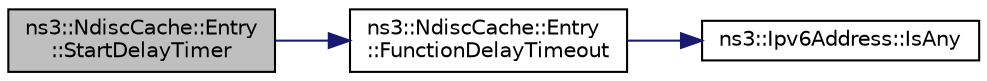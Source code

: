 digraph "ns3::NdiscCache::Entry::StartDelayTimer"
{
 // LATEX_PDF_SIZE
  edge [fontname="Helvetica",fontsize="10",labelfontname="Helvetica",labelfontsize="10"];
  node [fontname="Helvetica",fontsize="10",shape=record];
  rankdir="LR";
  Node1 [label="ns3::NdiscCache::Entry\l::StartDelayTimer",height=0.2,width=0.4,color="black", fillcolor="grey75", style="filled", fontcolor="black",tooltip="Start delay timer."];
  Node1 -> Node2 [color="midnightblue",fontsize="10",style="solid",fontname="Helvetica"];
  Node2 [label="ns3::NdiscCache::Entry\l::FunctionDelayTimeout",height=0.2,width=0.4,color="black", fillcolor="white", style="filled",URL="$classns3_1_1_ndisc_cache_1_1_entry.html#a9658ba137954c9e7f3dae7befed65eb9",tooltip="Function called when delay timer timeout."];
  Node2 -> Node3 [color="midnightblue",fontsize="10",style="solid",fontname="Helvetica"];
  Node3 [label="ns3::Ipv6Address::IsAny",height=0.2,width=0.4,color="black", fillcolor="white", style="filled",URL="$classns3_1_1_ipv6_address.html#aaacafa8d26946a16a5688777b696277a",tooltip="If the IPv6 address is the \"Any\" address."];
}
